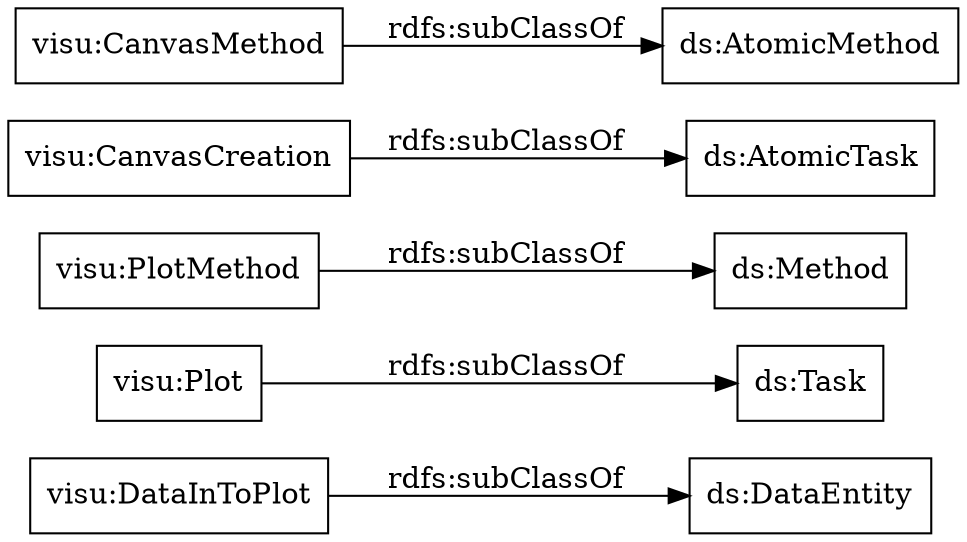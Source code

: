 digraph ar2dtool_diagram { 
rankdir=LR;
size="1000"
node [shape = rectangle, color="black"]; "visu:DataInToPlot" "visu:Plot" "visu:PlotMethod" "visu:CanvasCreation" "visu:CanvasMethod" ; /*classes style*/
	"visu:CanvasMethod" -> "ds:AtomicMethod" [ label = "rdfs:subClassOf" ];
	"visu:PlotMethod" -> "ds:Method" [ label = "rdfs:subClassOf" ];
	"visu:CanvasCreation" -> "ds:AtomicTask" [ label = "rdfs:subClassOf" ];
	"visu:DataInToPlot" -> "ds:DataEntity" [ label = "rdfs:subClassOf" ];
	"visu:Plot" -> "ds:Task" [ label = "rdfs:subClassOf" ];

}
